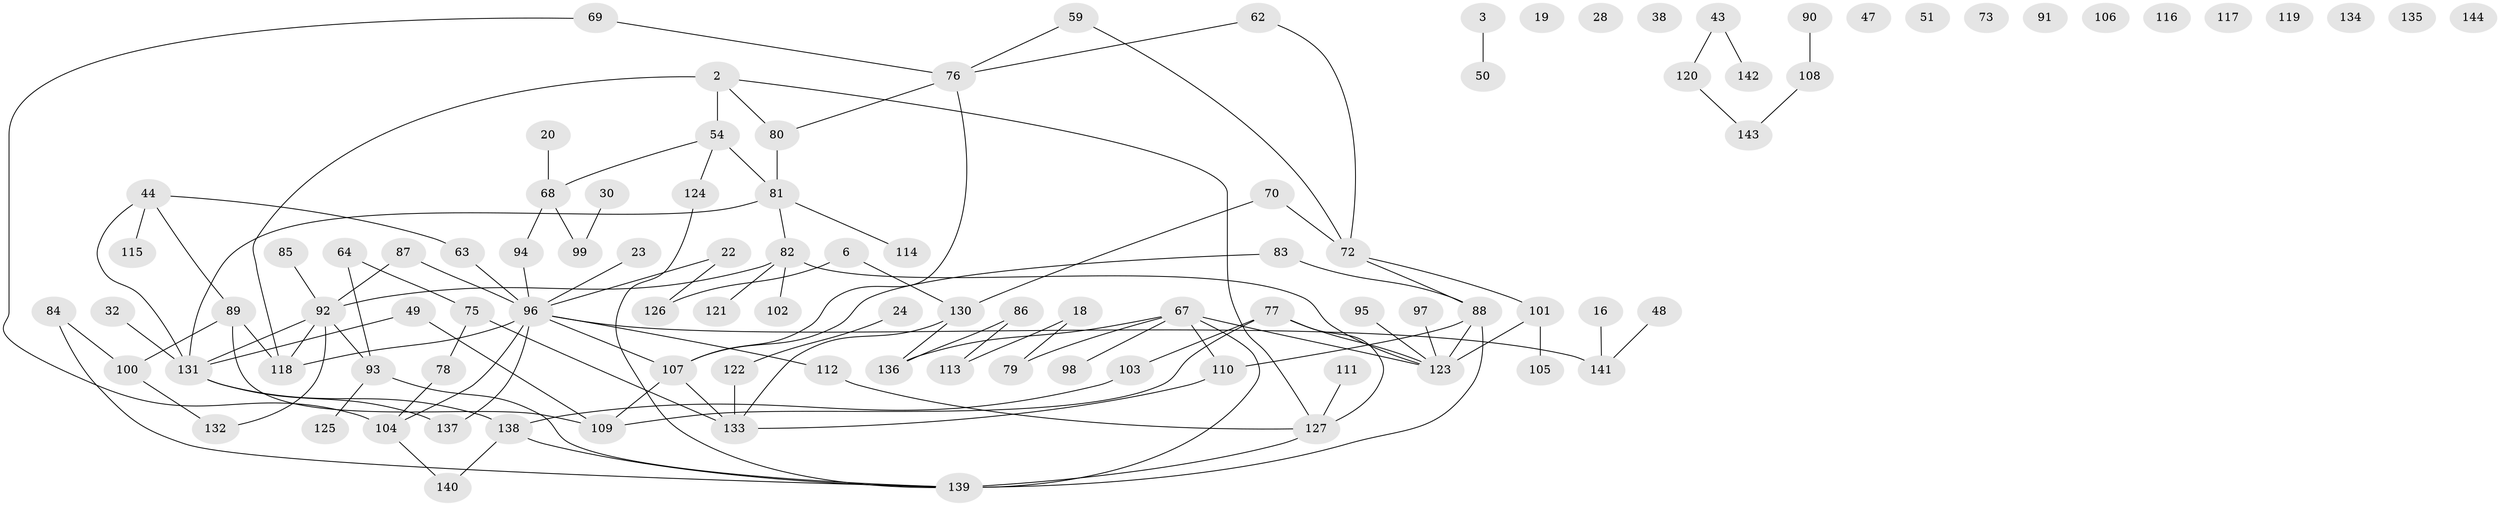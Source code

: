 // original degree distribution, {1: 0.20833333333333334, 5: 0.0625, 2: 0.2708333333333333, 3: 0.2152777777777778, 4: 0.125, 0: 0.09722222222222222, 6: 0.020833333333333332}
// Generated by graph-tools (version 1.1) at 2025/43/03/04/25 21:43:29]
// undirected, 100 vertices, 119 edges
graph export_dot {
graph [start="1"]
  node [color=gray90,style=filled];
  2;
  3;
  6;
  16;
  18;
  19;
  20;
  22;
  23;
  24;
  28;
  30;
  32;
  38;
  43;
  44;
  47;
  48;
  49;
  50;
  51;
  54 [super="+33"];
  59;
  62;
  63;
  64 [super="+42+26"];
  67 [super="+15"];
  68;
  69 [super="+34"];
  70;
  72 [super="+13"];
  73;
  75 [super="+8"];
  76;
  77 [super="+71"];
  78;
  79;
  80;
  81;
  82 [super="+7+10"];
  83;
  84;
  85;
  86 [super="+4"];
  87 [super="+52"];
  88 [super="+61"];
  89;
  90;
  91;
  92 [super="+65"];
  93 [super="+17"];
  94;
  95;
  96 [super="+9+31+12+55+57"];
  97;
  98;
  99;
  100 [super="+58"];
  101 [super="+66"];
  102;
  103;
  104 [super="+1"];
  105;
  106;
  107 [super="+60"];
  108;
  109;
  110 [super="+11+46"];
  111;
  112;
  113;
  114;
  115;
  116;
  117;
  118;
  119;
  120;
  121;
  122;
  123 [super="+14+56+74"];
  124;
  125;
  126;
  127 [super="+45+53"];
  130;
  131 [super="+128"];
  132;
  133 [super="+36"];
  134;
  135;
  136 [super="+37"];
  137 [super="+40"];
  138 [super="+41"];
  139 [super="+25+129"];
  140;
  141;
  142;
  143;
  144;
  2 -- 54 [weight=2];
  2 -- 80;
  2 -- 118;
  2 -- 127;
  3 -- 50;
  6 -- 126;
  6 -- 130;
  16 -- 141;
  18 -- 79;
  18 -- 113;
  20 -- 68;
  22 -- 126;
  22 -- 96;
  23 -- 96;
  24 -- 122;
  30 -- 99;
  32 -- 131;
  43 -- 120;
  43 -- 142;
  44 -- 63;
  44 -- 89;
  44 -- 115;
  44 -- 131;
  48 -- 141;
  49 -- 109;
  49 -- 131;
  54 -- 81;
  54 -- 124;
  54 -- 68;
  59 -- 76;
  59 -- 72;
  62 -- 76;
  62 -- 72;
  63 -- 96;
  64 -- 75 [weight=2];
  64 -- 93;
  67 -- 98;
  67 -- 136;
  67 -- 139 [weight=2];
  67 -- 110;
  67 -- 79;
  67 -- 123 [weight=2];
  68 -- 94;
  68 -- 99;
  69 -- 104;
  69 -- 76;
  70 -- 72;
  70 -- 130;
  72 -- 101;
  72 -- 88;
  75 -- 78;
  75 -- 133;
  76 -- 80;
  76 -- 107;
  77 -- 109;
  77 -- 127;
  77 -- 123;
  77 -- 103;
  78 -- 104;
  80 -- 81;
  81 -- 114;
  81 -- 82;
  81 -- 131;
  82 -- 102;
  82 -- 121;
  82 -- 123;
  82 -- 92;
  83 -- 88;
  83 -- 107;
  84 -- 139;
  84 -- 100;
  85 -- 92;
  86 -- 113;
  86 -- 136;
  87 -- 92;
  87 -- 96;
  88 -- 110;
  88 -- 123;
  88 -- 139;
  89 -- 100;
  89 -- 109;
  89 -- 118;
  90 -- 108;
  92 -- 131 [weight=2];
  92 -- 132;
  92 -- 118;
  92 -- 93;
  93 -- 125;
  93 -- 139;
  94 -- 96;
  95 -- 123;
  96 -- 104;
  96 -- 137;
  96 -- 141;
  96 -- 107;
  96 -- 112;
  96 -- 118;
  97 -- 123;
  100 -- 132;
  101 -- 123;
  101 -- 105;
  103 -- 138;
  104 -- 140;
  107 -- 133;
  107 -- 109;
  108 -- 143;
  110 -- 133;
  111 -- 127;
  112 -- 127;
  120 -- 143;
  122 -- 133;
  124 -- 139;
  127 -- 139;
  130 -- 133;
  130 -- 136;
  131 -- 137;
  131 -- 138;
  138 -- 140;
  138 -- 139;
}
